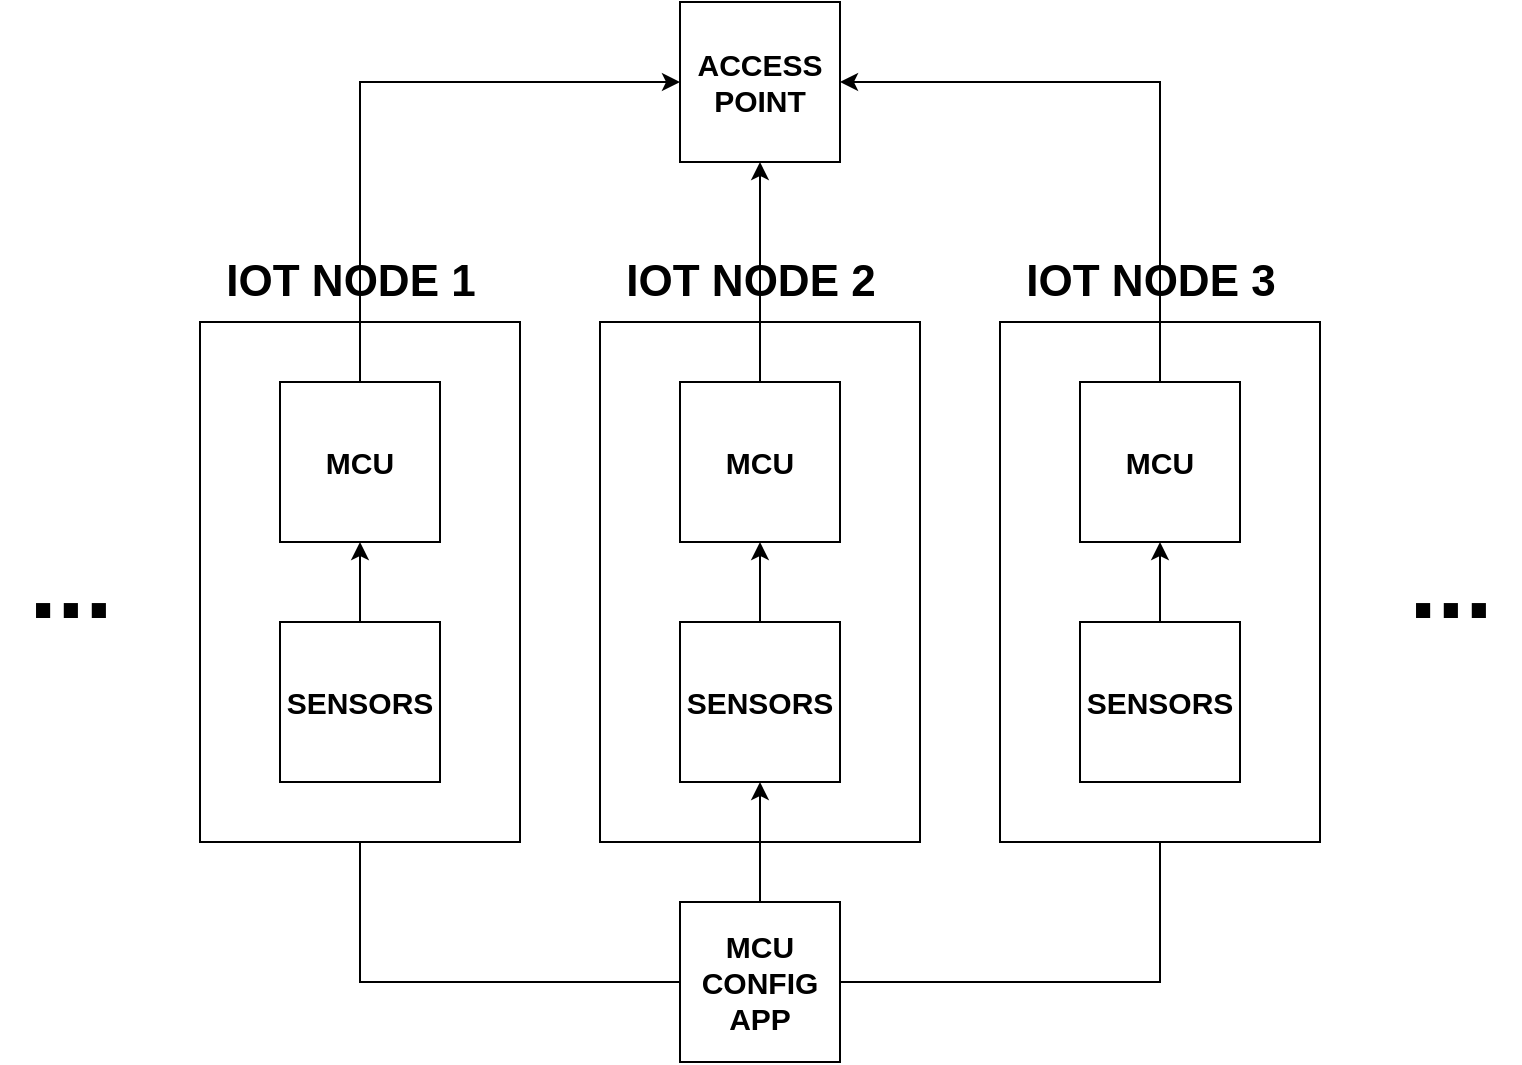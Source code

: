 <mxfile version="21.5.0" type="device">
  <diagram name="Página-1" id="hPsSL6qZW7xpYR3QuTbb">
    <mxGraphModel dx="2062" dy="731" grid="1" gridSize="10" guides="1" tooltips="1" connect="1" arrows="1" fold="1" page="1" pageScale="1" pageWidth="827" pageHeight="1169" math="0" shadow="0">
      <root>
        <mxCell id="0" />
        <mxCell id="1" parent="0" />
        <mxCell id="dxivSuH3IM0CT77Aezv6-1" value="" style="rounded=0;whiteSpace=wrap;html=1;fontStyle=1" parent="1" vertex="1">
          <mxGeometry x="120" y="170" width="160" height="260" as="geometry" />
        </mxCell>
        <mxCell id="InvJ30pEBwSy3X4Hsqig-6" style="edgeStyle=orthogonalEdgeStyle;rounded=0;orthogonalLoop=1;jettySize=auto;html=1;" edge="1" parent="1" source="d_SXLutLmjOx1EQiBmjM-48" target="UxGGxqC0vyLlW2N5m067-22">
          <mxGeometry relative="1" as="geometry" />
        </mxCell>
        <mxCell id="InvJ30pEBwSy3X4Hsqig-7" style="edgeStyle=orthogonalEdgeStyle;rounded=0;orthogonalLoop=1;jettySize=auto;html=1;" edge="1" parent="1" source="d_SXLutLmjOx1EQiBmjM-48" target="E_KyumPtWkaLQRaVW-gx-8">
          <mxGeometry relative="1" as="geometry" />
        </mxCell>
        <mxCell id="InvJ30pEBwSy3X4Hsqig-8" style="edgeStyle=orthogonalEdgeStyle;rounded=0;orthogonalLoop=1;jettySize=auto;html=1;" edge="1" parent="1" source="d_SXLutLmjOx1EQiBmjM-48" target="InvJ30pEBwSy3X4Hsqig-4">
          <mxGeometry relative="1" as="geometry" />
        </mxCell>
        <mxCell id="d_SXLutLmjOx1EQiBmjM-48" value="MCU&lt;br&gt;CONFIG&lt;br&gt;APP" style="whiteSpace=wrap;html=1;aspect=fixed;fontStyle=1;fontSize=15;" parent="1" vertex="1">
          <mxGeometry x="160" y="460" width="80" height="80" as="geometry" />
        </mxCell>
        <mxCell id="d_SXLutLmjOx1EQiBmjM-50" value="ACCESS POINT" style="whiteSpace=wrap;html=1;aspect=fixed;fontStyle=1;fontSize=15;" parent="1" vertex="1">
          <mxGeometry x="160" y="10" width="80" height="80" as="geometry" />
        </mxCell>
        <mxCell id="dxivSuH3IM0CT77Aezv6-2" value="IOT NODE 2" style="text;html=1;align=center;verticalAlign=middle;resizable=0;points=[];autosize=1;strokeColor=none;fillColor=none;fontStyle=1;fontSize=22;" parent="1" vertex="1">
          <mxGeometry x="120" y="130" width="150" height="40" as="geometry" />
        </mxCell>
        <mxCell id="InvJ30pEBwSy3X4Hsqig-10" style="edgeStyle=orthogonalEdgeStyle;rounded=0;orthogonalLoop=1;jettySize=auto;html=1;" edge="1" parent="1" source="UxGGxqC0vyLlW2N5m067-21" target="d_SXLutLmjOx1EQiBmjM-50">
          <mxGeometry relative="1" as="geometry" />
        </mxCell>
        <mxCell id="UxGGxqC0vyLlW2N5m067-21" value="MCU" style="whiteSpace=wrap;html=1;aspect=fixed;fontSize=15;fontStyle=1" parent="1" vertex="1">
          <mxGeometry x="160" y="200" width="80" height="80" as="geometry" />
        </mxCell>
        <mxCell id="UxGGxqC0vyLlW2N5m067-22" value="SENSORS" style="whiteSpace=wrap;html=1;aspect=fixed;fontSize=15;fontStyle=1" parent="1" vertex="1">
          <mxGeometry x="160" y="320" width="80" height="80" as="geometry" />
        </mxCell>
        <mxCell id="E_KyumPtWkaLQRaVW-gx-5" value="" style="rounded=0;whiteSpace=wrap;html=1;fontStyle=1" parent="1" vertex="1">
          <mxGeometry x="-80" y="170" width="160" height="260" as="geometry" />
        </mxCell>
        <mxCell id="UxGGxqC0vyLlW2N5m067-24" style="edgeStyle=orthogonalEdgeStyle;rounded=0;orthogonalLoop=1;jettySize=auto;html=1;fontStyle=1" parent="1" source="UxGGxqC0vyLlW2N5m067-22" target="UxGGxqC0vyLlW2N5m067-21" edge="1">
          <mxGeometry relative="1" as="geometry">
            <mxPoint x="180" y="240" as="sourcePoint" />
            <mxPoint x="240" y="240" as="targetPoint" />
          </mxGeometry>
        </mxCell>
        <mxCell id="E_KyumPtWkaLQRaVW-gx-6" value="IOT NODE 1" style="text;html=1;align=center;verticalAlign=middle;resizable=0;points=[];autosize=1;strokeColor=none;fillColor=none;fontStyle=1;fontSize=22;" parent="1" vertex="1">
          <mxGeometry x="-80" y="130" width="150" height="40" as="geometry" />
        </mxCell>
        <mxCell id="InvJ30pEBwSy3X4Hsqig-9" style="edgeStyle=orthogonalEdgeStyle;rounded=0;orthogonalLoop=1;jettySize=auto;html=1;" edge="1" parent="1" source="E_KyumPtWkaLQRaVW-gx-7" target="d_SXLutLmjOx1EQiBmjM-50">
          <mxGeometry relative="1" as="geometry">
            <Array as="points">
              <mxPoint y="50" />
            </Array>
          </mxGeometry>
        </mxCell>
        <mxCell id="E_KyumPtWkaLQRaVW-gx-7" value="MCU" style="whiteSpace=wrap;html=1;aspect=fixed;fontSize=15;fontStyle=1" parent="1" vertex="1">
          <mxGeometry x="-40" y="200" width="80" height="80" as="geometry" />
        </mxCell>
        <mxCell id="E_KyumPtWkaLQRaVW-gx-8" value="SENSORS" style="whiteSpace=wrap;html=1;aspect=fixed;fontSize=15;fontStyle=1" parent="1" vertex="1">
          <mxGeometry x="-40" y="320" width="80" height="80" as="geometry" />
        </mxCell>
        <mxCell id="E_KyumPtWkaLQRaVW-gx-9" style="edgeStyle=orthogonalEdgeStyle;rounded=0;orthogonalLoop=1;jettySize=auto;html=1;fontStyle=1" parent="1" source="E_KyumPtWkaLQRaVW-gx-8" target="E_KyumPtWkaLQRaVW-gx-7" edge="1">
          <mxGeometry relative="1" as="geometry">
            <mxPoint x="-20" y="240" as="sourcePoint" />
            <mxPoint x="40" y="240" as="targetPoint" />
          </mxGeometry>
        </mxCell>
        <mxCell id="E_KyumPtWkaLQRaVW-gx-12" value="..." style="text;html=1;align=center;verticalAlign=middle;resizable=0;points=[];autosize=1;strokeColor=none;fillColor=none;fontSize=50;fontStyle=1" parent="1" vertex="1">
          <mxGeometry x="-180" y="265" width="70" height="70" as="geometry" />
        </mxCell>
        <mxCell id="E_KyumPtWkaLQRaVW-gx-13" value="..." style="text;html=1;align=center;verticalAlign=middle;resizable=0;points=[];autosize=1;strokeColor=none;fillColor=none;fontSize=50;fontStyle=1" parent="1" vertex="1">
          <mxGeometry x="510" y="265" width="70" height="70" as="geometry" />
        </mxCell>
        <mxCell id="InvJ30pEBwSy3X4Hsqig-1" value="" style="rounded=0;whiteSpace=wrap;html=1;fontStyle=1" vertex="1" parent="1">
          <mxGeometry x="320" y="170" width="160" height="260" as="geometry" />
        </mxCell>
        <mxCell id="InvJ30pEBwSy3X4Hsqig-2" value="IOT NODE 3" style="text;html=1;align=center;verticalAlign=middle;resizable=0;points=[];autosize=1;strokeColor=none;fillColor=none;fontStyle=1;fontSize=22;" vertex="1" parent="1">
          <mxGeometry x="320" y="130" width="150" height="40" as="geometry" />
        </mxCell>
        <mxCell id="InvJ30pEBwSy3X4Hsqig-11" style="edgeStyle=orthogonalEdgeStyle;rounded=0;orthogonalLoop=1;jettySize=auto;html=1;" edge="1" parent="1" source="InvJ30pEBwSy3X4Hsqig-3" target="d_SXLutLmjOx1EQiBmjM-50">
          <mxGeometry relative="1" as="geometry">
            <Array as="points">
              <mxPoint x="400" y="50" />
            </Array>
          </mxGeometry>
        </mxCell>
        <mxCell id="InvJ30pEBwSy3X4Hsqig-3" value="MCU" style="whiteSpace=wrap;html=1;aspect=fixed;fontSize=15;fontStyle=1" vertex="1" parent="1">
          <mxGeometry x="360" y="200" width="80" height="80" as="geometry" />
        </mxCell>
        <mxCell id="InvJ30pEBwSy3X4Hsqig-4" value="SENSORS" style="whiteSpace=wrap;html=1;aspect=fixed;fontSize=15;fontStyle=1" vertex="1" parent="1">
          <mxGeometry x="360" y="320" width="80" height="80" as="geometry" />
        </mxCell>
        <mxCell id="InvJ30pEBwSy3X4Hsqig-5" style="edgeStyle=orthogonalEdgeStyle;rounded=0;orthogonalLoop=1;jettySize=auto;html=1;fontStyle=1" edge="1" source="InvJ30pEBwSy3X4Hsqig-4" target="InvJ30pEBwSy3X4Hsqig-3" parent="1">
          <mxGeometry relative="1" as="geometry">
            <mxPoint x="380" y="240" as="sourcePoint" />
            <mxPoint x="440" y="240" as="targetPoint" />
          </mxGeometry>
        </mxCell>
      </root>
    </mxGraphModel>
  </diagram>
</mxfile>

